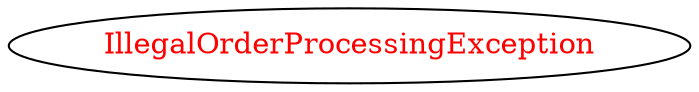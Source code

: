 digraph dependencyGraph {
 concentrate=true;
 ranksep="2.0";
 rankdir="LR"; 
 splines="ortho";
"IllegalOrderProcessingException" [fontcolor="red"];
}